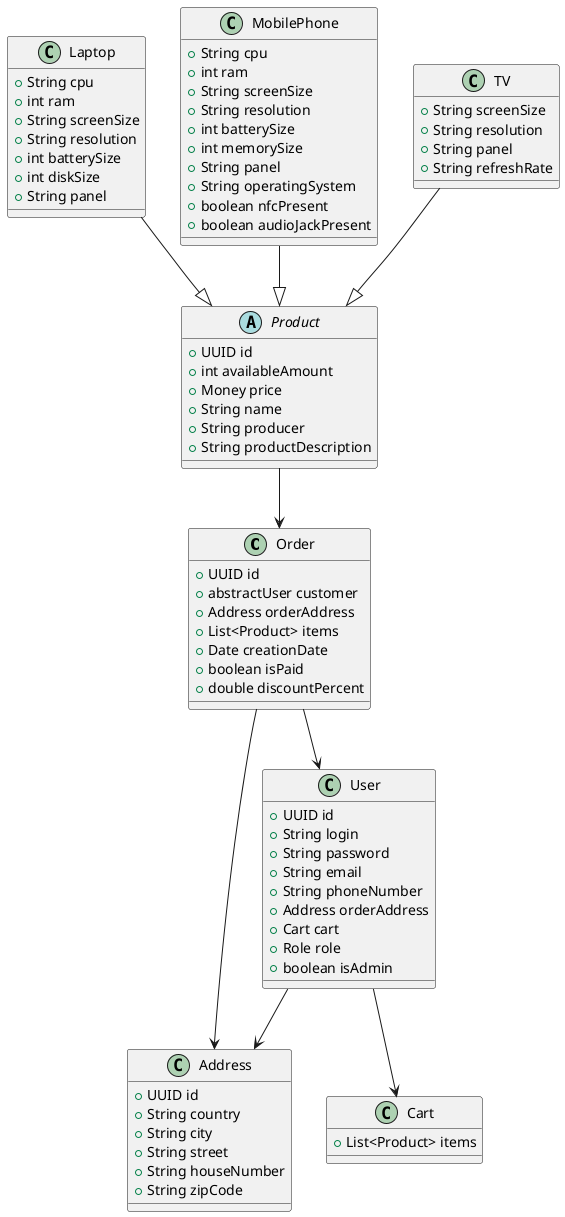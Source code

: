 @startuml

class Order{
    +UUID id
    +abstractUser customer
    +Address orderAddress
    +List<Product> items
    +Date creationDate
    +boolean isPaid
    +double discountPercent
}

class User {
    +UUID id
    +String login
    +String password
    +String email
    +String phoneNumber
    +Address orderAddress
    +Cart cart
    +Role role
    +boolean isAdmin
}

class Address{
    +UUID id
    +String country
    +String city
    +String street
    +String houseNumber
    +String zipCode
}

class Cart{
    +List<Product> items
}

User --> Cart
User --> Address
Order --> Address
Order --> User
Product --> Order

Laptop --|> Product
MobilePhone --|> Product
TV --|> Product

abstract class Product{
    +UUID id
    +int availableAmount
    +Money price
    +String name
    +String producer
    +String productDescription
}

class Laptop{
    +String cpu
    +int ram
    +String screenSize
    +String resolution
    +int batterySize
    +int diskSize
    +String panel
}

class MobilePhone{
        +String cpu
        +int ram
        +String screenSize
        +String resolution
        +int batterySize
        +int memorySize
        +String panel
        +String operatingSystem
        +boolean nfcPresent
        +boolean audioJackPresent
}

class TV {
    +String screenSize
    +String resolution
    +String panel
    +String refreshRate
}

@enduml